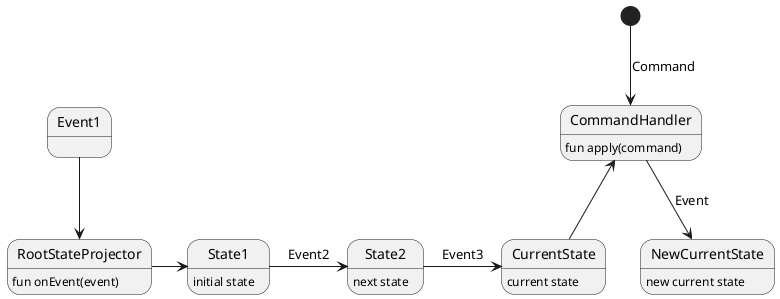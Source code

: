 @startuml
Event1 --> RootStateProjector
RootStateProjector -> State1
RootStateProjector : fun onEvent(event)
State1 -> State2 : Event2
State2 -> CurrentState : Event3
State1 : initial state
State2 : next state
CurrentState : current state
CurrentState -up-> CommandHandler
[*] --> CommandHandler : Command
CommandHandler : fun apply(command)
NewCurrentState : new current state
CommandHandler --> NewCurrentState : Event
@enduml